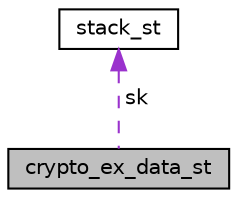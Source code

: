 digraph "crypto_ex_data_st"
{
 // LATEX_PDF_SIZE
  edge [fontname="Helvetica",fontsize="10",labelfontname="Helvetica",labelfontsize="10"];
  node [fontname="Helvetica",fontsize="10",shape=record];
  Node1 [label="crypto_ex_data_st",height=0.2,width=0.4,color="black", fillcolor="grey75", style="filled", fontcolor="black",tooltip=" "];
  Node2 -> Node1 [dir="back",color="darkorchid3",fontsize="10",style="dashed",label=" sk" ,fontname="Helvetica"];
  Node2 [label="stack_st",height=0.2,width=0.4,color="black", fillcolor="white", style="filled",URL="$structstack__st.html",tooltip=" "];
}
